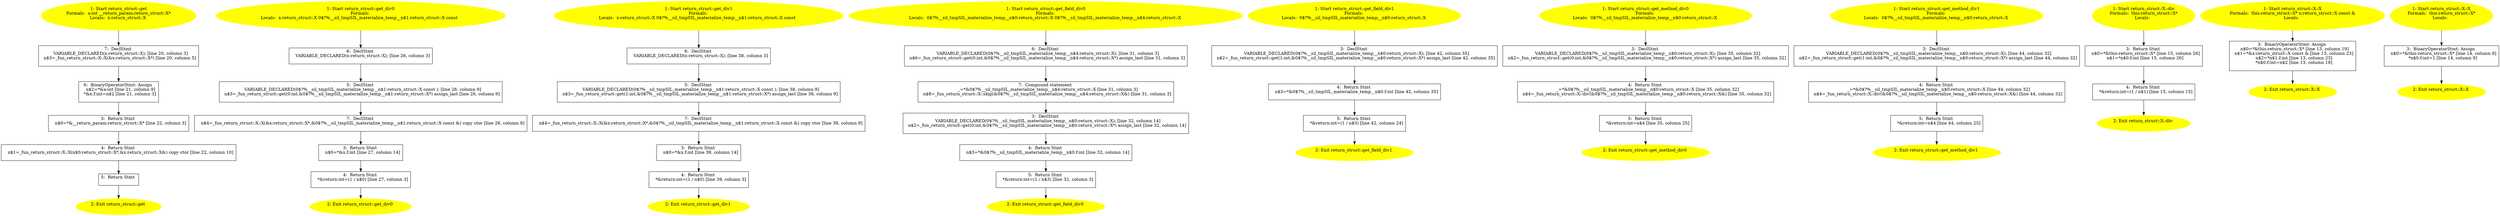 /* @generated */
digraph cfg {
"get#return_struct(class return_struct::X)#15206943163581446197.86e6722206a41548a013622037de2b99_1" [label="1: Start return_struct::get\nFormals:  a:int __return_param:return_struct::X*\nLocals:  x:return_struct::X \n  " color=yellow style=filled]
	

	 "get#return_struct(class return_struct::X)#15206943163581446197.86e6722206a41548a013622037de2b99_1" -> "get#return_struct(class return_struct::X)#15206943163581446197.86e6722206a41548a013622037de2b99_7" ;
"get#return_struct(class return_struct::X)#15206943163581446197.86e6722206a41548a013622037de2b99_2" [label="2: Exit return_struct::get \n  " color=yellow style=filled]
	

"get#return_struct(class return_struct::X)#15206943163581446197.86e6722206a41548a013622037de2b99_3" [label="3:  Return Stmt \n   n$0=*&__return_param:return_struct::X* [line 22, column 3]\n " shape="box"]
	

	 "get#return_struct(class return_struct::X)#15206943163581446197.86e6722206a41548a013622037de2b99_3" -> "get#return_struct(class return_struct::X)#15206943163581446197.86e6722206a41548a013622037de2b99_4" ;
"get#return_struct(class return_struct::X)#15206943163581446197.86e6722206a41548a013622037de2b99_4" [label="4:  Return Stmt \n   n$1=_fun_return_struct::X::X(n$0:return_struct::X*,&x:return_struct::X&) copy ctor [line 22, column 10]\n " shape="box"]
	

	 "get#return_struct(class return_struct::X)#15206943163581446197.86e6722206a41548a013622037de2b99_4" -> "get#return_struct(class return_struct::X)#15206943163581446197.86e6722206a41548a013622037de2b99_5" ;
"get#return_struct(class return_struct::X)#15206943163581446197.86e6722206a41548a013622037de2b99_5" [label="5:  Return Stmt \n  " shape="box"]
	

	 "get#return_struct(class return_struct::X)#15206943163581446197.86e6722206a41548a013622037de2b99_5" -> "get#return_struct(class return_struct::X)#15206943163581446197.86e6722206a41548a013622037de2b99_2" ;
"get#return_struct(class return_struct::X)#15206943163581446197.86e6722206a41548a013622037de2b99_6" [label="6:  BinaryOperatorStmt: Assign \n   n$2=*&a:int [line 21, column 9]\n  *&x.f:int=n$2 [line 21, column 3]\n " shape="box"]
	

	 "get#return_struct(class return_struct::X)#15206943163581446197.86e6722206a41548a013622037de2b99_6" -> "get#return_struct(class return_struct::X)#15206943163581446197.86e6722206a41548a013622037de2b99_3" ;
"get#return_struct(class return_struct::X)#15206943163581446197.86e6722206a41548a013622037de2b99_7" [label="7:  DeclStmt \n   VARIABLE_DECLARED(x:return_struct::X); [line 20, column 3]\n  n$3=_fun_return_struct::X::X(&x:return_struct::X*) [line 20, column 5]\n " shape="box"]
	

	 "get#return_struct(class return_struct::X)#15206943163581446197.86e6722206a41548a013622037de2b99_7" -> "get#return_struct(class return_struct::X)#15206943163581446197.86e6722206a41548a013622037de2b99_6" ;
"get_div0#return_struct#3543093399648500387.0c3db3a444952aefeee44e54da50327a_1" [label="1: Start return_struct::get_div0\nFormals: \nLocals:  x:return_struct::X 0$?%__sil_tmpSIL_materialize_temp__n$1:return_struct::X const  \n  " color=yellow style=filled]
	

	 "get_div0#return_struct#3543093399648500387.0c3db3a444952aefeee44e54da50327a_1" -> "get_div0#return_struct#3543093399648500387.0c3db3a444952aefeee44e54da50327a_6" ;
"get_div0#return_struct#3543093399648500387.0c3db3a444952aefeee44e54da50327a_2" [label="2: Exit return_struct::get_div0 \n  " color=yellow style=filled]
	

"get_div0#return_struct#3543093399648500387.0c3db3a444952aefeee44e54da50327a_3" [label="3:  Return Stmt \n   n$0=*&x.f:int [line 27, column 14]\n " shape="box"]
	

	 "get_div0#return_struct#3543093399648500387.0c3db3a444952aefeee44e54da50327a_3" -> "get_div0#return_struct#3543093399648500387.0c3db3a444952aefeee44e54da50327a_4" ;
"get_div0#return_struct#3543093399648500387.0c3db3a444952aefeee44e54da50327a_4" [label="4:  Return Stmt \n   *&return:int=(1 / n$0) [line 27, column 3]\n " shape="box"]
	

	 "get_div0#return_struct#3543093399648500387.0c3db3a444952aefeee44e54da50327a_4" -> "get_div0#return_struct#3543093399648500387.0c3db3a444952aefeee44e54da50327a_2" ;
"get_div0#return_struct#3543093399648500387.0c3db3a444952aefeee44e54da50327a_5" [label="5:  DeclStmt \n   VARIABLE_DECLARED(0$?%__sil_tmpSIL_materialize_temp__n$1:return_struct::X const ); [line 26, column 9]\n  n$3=_fun_return_struct::get(0:int,&0$?%__sil_tmpSIL_materialize_temp__n$1:return_struct::X*) assign_last [line 26, column 9]\n " shape="box"]
	

	 "get_div0#return_struct#3543093399648500387.0c3db3a444952aefeee44e54da50327a_5" -> "get_div0#return_struct#3543093399648500387.0c3db3a444952aefeee44e54da50327a_7" ;
"get_div0#return_struct#3543093399648500387.0c3db3a444952aefeee44e54da50327a_6" [label="6:  DeclStmt \n   VARIABLE_DECLARED(x:return_struct::X); [line 26, column 3]\n " shape="box"]
	

	 "get_div0#return_struct#3543093399648500387.0c3db3a444952aefeee44e54da50327a_6" -> "get_div0#return_struct#3543093399648500387.0c3db3a444952aefeee44e54da50327a_5" ;
"get_div0#return_struct#3543093399648500387.0c3db3a444952aefeee44e54da50327a_7" [label="7:  DeclStmt \n   n$4=_fun_return_struct::X::X(&x:return_struct::X*,&0$?%__sil_tmpSIL_materialize_temp__n$1:return_struct::X const &) copy ctor [line 26, column 9]\n " shape="box"]
	

	 "get_div0#return_struct#3543093399648500387.0c3db3a444952aefeee44e54da50327a_7" -> "get_div0#return_struct#3543093399648500387.0c3db3a444952aefeee44e54da50327a_3" ;
"get_div1#return_struct#4287655186293816212.dabfacf04a7d838f8bdc3ef21786303d_1" [label="1: Start return_struct::get_div1\nFormals: \nLocals:  x:return_struct::X 0$?%__sil_tmpSIL_materialize_temp__n$1:return_struct::X const  \n  " color=yellow style=filled]
	

	 "get_div1#return_struct#4287655186293816212.dabfacf04a7d838f8bdc3ef21786303d_1" -> "get_div1#return_struct#4287655186293816212.dabfacf04a7d838f8bdc3ef21786303d_6" ;
"get_div1#return_struct#4287655186293816212.dabfacf04a7d838f8bdc3ef21786303d_2" [label="2: Exit return_struct::get_div1 \n  " color=yellow style=filled]
	

"get_div1#return_struct#4287655186293816212.dabfacf04a7d838f8bdc3ef21786303d_3" [label="3:  Return Stmt \n   n$0=*&x.f:int [line 39, column 14]\n " shape="box"]
	

	 "get_div1#return_struct#4287655186293816212.dabfacf04a7d838f8bdc3ef21786303d_3" -> "get_div1#return_struct#4287655186293816212.dabfacf04a7d838f8bdc3ef21786303d_4" ;
"get_div1#return_struct#4287655186293816212.dabfacf04a7d838f8bdc3ef21786303d_4" [label="4:  Return Stmt \n   *&return:int=(1 / n$0) [line 39, column 3]\n " shape="box"]
	

	 "get_div1#return_struct#4287655186293816212.dabfacf04a7d838f8bdc3ef21786303d_4" -> "get_div1#return_struct#4287655186293816212.dabfacf04a7d838f8bdc3ef21786303d_2" ;
"get_div1#return_struct#4287655186293816212.dabfacf04a7d838f8bdc3ef21786303d_5" [label="5:  DeclStmt \n   VARIABLE_DECLARED(0$?%__sil_tmpSIL_materialize_temp__n$1:return_struct::X const ); [line 38, column 9]\n  n$3=_fun_return_struct::get(1:int,&0$?%__sil_tmpSIL_materialize_temp__n$1:return_struct::X*) assign_last [line 38, column 9]\n " shape="box"]
	

	 "get_div1#return_struct#4287655186293816212.dabfacf04a7d838f8bdc3ef21786303d_5" -> "get_div1#return_struct#4287655186293816212.dabfacf04a7d838f8bdc3ef21786303d_7" ;
"get_div1#return_struct#4287655186293816212.dabfacf04a7d838f8bdc3ef21786303d_6" [label="6:  DeclStmt \n   VARIABLE_DECLARED(x:return_struct::X); [line 38, column 3]\n " shape="box"]
	

	 "get_div1#return_struct#4287655186293816212.dabfacf04a7d838f8bdc3ef21786303d_6" -> "get_div1#return_struct#4287655186293816212.dabfacf04a7d838f8bdc3ef21786303d_5" ;
"get_div1#return_struct#4287655186293816212.dabfacf04a7d838f8bdc3ef21786303d_7" [label="7:  DeclStmt \n   n$4=_fun_return_struct::X::X(&x:return_struct::X*,&0$?%__sil_tmpSIL_materialize_temp__n$1:return_struct::X const &) copy ctor [line 38, column 9]\n " shape="box"]
	

	 "get_div1#return_struct#4287655186293816212.dabfacf04a7d838f8bdc3ef21786303d_7" -> "get_div1#return_struct#4287655186293816212.dabfacf04a7d838f8bdc3ef21786303d_3" ;
"get_field_div0#return_struct#5765383981880135147.23dc82d8c29aaec22d9b9a68808820c3_1" [label="1: Start return_struct::get_field_div0\nFormals: \nLocals:  0$?%__sil_tmpSIL_materialize_temp__n$0:return_struct::X 0$?%__sil_tmpSIL_materialize_temp__n$4:return_struct::X \n  " color=yellow style=filled]
	

	 "get_field_div0#return_struct#5765383981880135147.23dc82d8c29aaec22d9b9a68808820c3_1" -> "get_field_div0#return_struct#5765383981880135147.23dc82d8c29aaec22d9b9a68808820c3_6" ;
"get_field_div0#return_struct#5765383981880135147.23dc82d8c29aaec22d9b9a68808820c3_2" [label="2: Exit return_struct::get_field_div0 \n  " color=yellow style=filled]
	

"get_field_div0#return_struct#5765383981880135147.23dc82d8c29aaec22d9b9a68808820c3_3" [label="3:  DeclStmt \n   VARIABLE_DECLARED(0$?%__sil_tmpSIL_materialize_temp__n$0:return_struct::X); [line 32, column 14]\n  n$2=_fun_return_struct::get(0:int,&0$?%__sil_tmpSIL_materialize_temp__n$0:return_struct::X*) assign_last [line 32, column 14]\n " shape="box"]
	

	 "get_field_div0#return_struct#5765383981880135147.23dc82d8c29aaec22d9b9a68808820c3_3" -> "get_field_div0#return_struct#5765383981880135147.23dc82d8c29aaec22d9b9a68808820c3_4" ;
"get_field_div0#return_struct#5765383981880135147.23dc82d8c29aaec22d9b9a68808820c3_4" [label="4:  Return Stmt \n   n$3=*&0$?%__sil_tmpSIL_materialize_temp__n$0.f:int [line 32, column 14]\n " shape="box"]
	

	 "get_field_div0#return_struct#5765383981880135147.23dc82d8c29aaec22d9b9a68808820c3_4" -> "get_field_div0#return_struct#5765383981880135147.23dc82d8c29aaec22d9b9a68808820c3_5" ;
"get_field_div0#return_struct#5765383981880135147.23dc82d8c29aaec22d9b9a68808820c3_5" [label="5:  Return Stmt \n   *&return:int=(1 / n$3) [line 32, column 3]\n " shape="box"]
	

	 "get_field_div0#return_struct#5765383981880135147.23dc82d8c29aaec22d9b9a68808820c3_5" -> "get_field_div0#return_struct#5765383981880135147.23dc82d8c29aaec22d9b9a68808820c3_2" ;
"get_field_div0#return_struct#5765383981880135147.23dc82d8c29aaec22d9b9a68808820c3_6" [label="6:  DeclStmt \n   VARIABLE_DECLARED(0$?%__sil_tmpSIL_materialize_temp__n$4:return_struct::X); [line 31, column 3]\n  n$6=_fun_return_struct::get(0:int,&0$?%__sil_tmpSIL_materialize_temp__n$4:return_struct::X*) assign_last [line 31, column 3]\n " shape="box"]
	

	 "get_field_div0#return_struct#5765383981880135147.23dc82d8c29aaec22d9b9a68808820c3_6" -> "get_field_div0#return_struct#5765383981880135147.23dc82d8c29aaec22d9b9a68808820c3_7" ;
"get_field_div0#return_struct#5765383981880135147.23dc82d8c29aaec22d9b9a68808820c3_7" [label="7:  Compound statement \n   _=*&0$?%__sil_tmpSIL_materialize_temp__n$4:return_struct::X [line 31, column 3]\n  n$8=_fun_return_struct::X::skip(&0$?%__sil_tmpSIL_materialize_temp__n$4:return_struct::X&) [line 31, column 3]\n " shape="box"]
	

	 "get_field_div0#return_struct#5765383981880135147.23dc82d8c29aaec22d9b9a68808820c3_7" -> "get_field_div0#return_struct#5765383981880135147.23dc82d8c29aaec22d9b9a68808820c3_3" ;
"get_field_div1#return_struct#6265027354366635900.8e009a5c61cd6a7375811ae0019c838c_1" [label="1: Start return_struct::get_field_div1\nFormals: \nLocals:  0$?%__sil_tmpSIL_materialize_temp__n$0:return_struct::X \n  " color=yellow style=filled]
	

	 "get_field_div1#return_struct#6265027354366635900.8e009a5c61cd6a7375811ae0019c838c_1" -> "get_field_div1#return_struct#6265027354366635900.8e009a5c61cd6a7375811ae0019c838c_3" ;
"get_field_div1#return_struct#6265027354366635900.8e009a5c61cd6a7375811ae0019c838c_2" [label="2: Exit return_struct::get_field_div1 \n  " color=yellow style=filled]
	

"get_field_div1#return_struct#6265027354366635900.8e009a5c61cd6a7375811ae0019c838c_3" [label="3:  DeclStmt \n   VARIABLE_DECLARED(0$?%__sil_tmpSIL_materialize_temp__n$0:return_struct::X); [line 42, column 35]\n  n$2=_fun_return_struct::get(1:int,&0$?%__sil_tmpSIL_materialize_temp__n$0:return_struct::X*) assign_last [line 42, column 35]\n " shape="box"]
	

	 "get_field_div1#return_struct#6265027354366635900.8e009a5c61cd6a7375811ae0019c838c_3" -> "get_field_div1#return_struct#6265027354366635900.8e009a5c61cd6a7375811ae0019c838c_4" ;
"get_field_div1#return_struct#6265027354366635900.8e009a5c61cd6a7375811ae0019c838c_4" [label="4:  Return Stmt \n   n$3=*&0$?%__sil_tmpSIL_materialize_temp__n$0.f:int [line 42, column 35]\n " shape="box"]
	

	 "get_field_div1#return_struct#6265027354366635900.8e009a5c61cd6a7375811ae0019c838c_4" -> "get_field_div1#return_struct#6265027354366635900.8e009a5c61cd6a7375811ae0019c838c_5" ;
"get_field_div1#return_struct#6265027354366635900.8e009a5c61cd6a7375811ae0019c838c_5" [label="5:  Return Stmt \n   *&return:int=(1 / n$3) [line 42, column 24]\n " shape="box"]
	

	 "get_field_div1#return_struct#6265027354366635900.8e009a5c61cd6a7375811ae0019c838c_5" -> "get_field_div1#return_struct#6265027354366635900.8e009a5c61cd6a7375811ae0019c838c_2" ;
"get_method_div0#return_struct#1033779568239724265.1e897486d64ba4a977e56cdd041d6ba7_1" [label="1: Start return_struct::get_method_div0\nFormals: \nLocals:  0$?%__sil_tmpSIL_materialize_temp__n$0:return_struct::X \n  " color=yellow style=filled]
	

	 "get_method_div0#return_struct#1033779568239724265.1e897486d64ba4a977e56cdd041d6ba7_1" -> "get_method_div0#return_struct#1033779568239724265.1e897486d64ba4a977e56cdd041d6ba7_3" ;
"get_method_div0#return_struct#1033779568239724265.1e897486d64ba4a977e56cdd041d6ba7_2" [label="2: Exit return_struct::get_method_div0 \n  " color=yellow style=filled]
	

"get_method_div0#return_struct#1033779568239724265.1e897486d64ba4a977e56cdd041d6ba7_3" [label="3:  DeclStmt \n   VARIABLE_DECLARED(0$?%__sil_tmpSIL_materialize_temp__n$0:return_struct::X); [line 35, column 32]\n  n$2=_fun_return_struct::get(0:int,&0$?%__sil_tmpSIL_materialize_temp__n$0:return_struct::X*) assign_last [line 35, column 32]\n " shape="box"]
	

	 "get_method_div0#return_struct#1033779568239724265.1e897486d64ba4a977e56cdd041d6ba7_3" -> "get_method_div0#return_struct#1033779568239724265.1e897486d64ba4a977e56cdd041d6ba7_4" ;
"get_method_div0#return_struct#1033779568239724265.1e897486d64ba4a977e56cdd041d6ba7_4" [label="4:  Return Stmt \n   _=*&0$?%__sil_tmpSIL_materialize_temp__n$0:return_struct::X [line 35, column 32]\n  n$4=_fun_return_struct::X::div(&0$?%__sil_tmpSIL_materialize_temp__n$0:return_struct::X&) [line 35, column 32]\n " shape="box"]
	

	 "get_method_div0#return_struct#1033779568239724265.1e897486d64ba4a977e56cdd041d6ba7_4" -> "get_method_div0#return_struct#1033779568239724265.1e897486d64ba4a977e56cdd041d6ba7_5" ;
"get_method_div0#return_struct#1033779568239724265.1e897486d64ba4a977e56cdd041d6ba7_5" [label="5:  Return Stmt \n   *&return:int=n$4 [line 35, column 25]\n " shape="box"]
	

	 "get_method_div0#return_struct#1033779568239724265.1e897486d64ba4a977e56cdd041d6ba7_5" -> "get_method_div0#return_struct#1033779568239724265.1e897486d64ba4a977e56cdd041d6ba7_2" ;
"get_method_div1#return_struct#1525840708539595762.816387a0cceab2d825a8393a6ca5d5a1_1" [label="1: Start return_struct::get_method_div1\nFormals: \nLocals:  0$?%__sil_tmpSIL_materialize_temp__n$0:return_struct::X \n  " color=yellow style=filled]
	

	 "get_method_div1#return_struct#1525840708539595762.816387a0cceab2d825a8393a6ca5d5a1_1" -> "get_method_div1#return_struct#1525840708539595762.816387a0cceab2d825a8393a6ca5d5a1_3" ;
"get_method_div1#return_struct#1525840708539595762.816387a0cceab2d825a8393a6ca5d5a1_2" [label="2: Exit return_struct::get_method_div1 \n  " color=yellow style=filled]
	

"get_method_div1#return_struct#1525840708539595762.816387a0cceab2d825a8393a6ca5d5a1_3" [label="3:  DeclStmt \n   VARIABLE_DECLARED(0$?%__sil_tmpSIL_materialize_temp__n$0:return_struct::X); [line 44, column 32]\n  n$2=_fun_return_struct::get(1:int,&0$?%__sil_tmpSIL_materialize_temp__n$0:return_struct::X*) assign_last [line 44, column 32]\n " shape="box"]
	

	 "get_method_div1#return_struct#1525840708539595762.816387a0cceab2d825a8393a6ca5d5a1_3" -> "get_method_div1#return_struct#1525840708539595762.816387a0cceab2d825a8393a6ca5d5a1_4" ;
"get_method_div1#return_struct#1525840708539595762.816387a0cceab2d825a8393a6ca5d5a1_4" [label="4:  Return Stmt \n   _=*&0$?%__sil_tmpSIL_materialize_temp__n$0:return_struct::X [line 44, column 32]\n  n$4=_fun_return_struct::X::div(&0$?%__sil_tmpSIL_materialize_temp__n$0:return_struct::X&) [line 44, column 32]\n " shape="box"]
	

	 "get_method_div1#return_struct#1525840708539595762.816387a0cceab2d825a8393a6ca5d5a1_4" -> "get_method_div1#return_struct#1525840708539595762.816387a0cceab2d825a8393a6ca5d5a1_5" ;
"get_method_div1#return_struct#1525840708539595762.816387a0cceab2d825a8393a6ca5d5a1_5" [label="5:  Return Stmt \n   *&return:int=n$4 [line 44, column 25]\n " shape="box"]
	

	 "get_method_div1#return_struct#1525840708539595762.816387a0cceab2d825a8393a6ca5d5a1_5" -> "get_method_div1#return_struct#1525840708539595762.816387a0cceab2d825a8393a6ca5d5a1_2" ;
"div#X#return_struct#(9073902918758280554).5ec34a4946de2226a51954167b2298aa_1" [label="1: Start return_struct::X::div\nFormals:  this:return_struct::X*\nLocals:  \n  " color=yellow style=filled]
	

	 "div#X#return_struct#(9073902918758280554).5ec34a4946de2226a51954167b2298aa_1" -> "div#X#return_struct#(9073902918758280554).5ec34a4946de2226a51954167b2298aa_3" ;
"div#X#return_struct#(9073902918758280554).5ec34a4946de2226a51954167b2298aa_2" [label="2: Exit return_struct::X::div \n  " color=yellow style=filled]
	

"div#X#return_struct#(9073902918758280554).5ec34a4946de2226a51954167b2298aa_3" [label="3:  Return Stmt \n   n$0=*&this:return_struct::X* [line 15, column 26]\n  n$1=*n$0.f:int [line 15, column 26]\n " shape="box"]
	

	 "div#X#return_struct#(9073902918758280554).5ec34a4946de2226a51954167b2298aa_3" -> "div#X#return_struct#(9073902918758280554).5ec34a4946de2226a51954167b2298aa_4" ;
"div#X#return_struct#(9073902918758280554).5ec34a4946de2226a51954167b2298aa_4" [label="4:  Return Stmt \n   *&return:int=(1 / n$1) [line 15, column 15]\n " shape="box"]
	

	 "div#X#return_struct#(9073902918758280554).5ec34a4946de2226a51954167b2298aa_4" -> "div#X#return_struct#(9073902918758280554).5ec34a4946de2226a51954167b2298aa_2" ;
"X#X#return_struct#{11996548542918702168}.5f283169cbccf622b3d436ac75c52732_1" [label="1: Start return_struct::X::X\nFormals:  this:return_struct::X* x:return_struct::X const &\nLocals:  \n  " color=yellow style=filled]
	

	 "X#X#return_struct#{11996548542918702168}.5f283169cbccf622b3d436ac75c52732_1" -> "X#X#return_struct#{11996548542918702168}.5f283169cbccf622b3d436ac75c52732_3" ;
"X#X#return_struct#{11996548542918702168}.5f283169cbccf622b3d436ac75c52732_2" [label="2: Exit return_struct::X::X \n  " color=yellow style=filled]
	

"X#X#return_struct#{11996548542918702168}.5f283169cbccf622b3d436ac75c52732_3" [label="3:  BinaryOperatorStmt: Assign \n   n$0=*&this:return_struct::X* [line 13, column 19]\n  n$1=*&x:return_struct::X const & [line 13, column 23]\n  n$2=*n$1.f:int [line 13, column 23]\n  *n$0.f:int=n$2 [line 13, column 19]\n " shape="box"]
	

	 "X#X#return_struct#{11996548542918702168}.5f283169cbccf622b3d436ac75c52732_3" -> "X#X#return_struct#{11996548542918702168}.5f283169cbccf622b3d436ac75c52732_2" ;
"X#X#return_struct#{15110155151743929043}.acca57c4764b815fd56ca37bc7d69bd1_1" [label="1: Start return_struct::X::X\nFormals:  this:return_struct::X*\nLocals:  \n  " color=yellow style=filled]
	

	 "X#X#return_struct#{15110155151743929043}.acca57c4764b815fd56ca37bc7d69bd1_1" -> "X#X#return_struct#{15110155151743929043}.acca57c4764b815fd56ca37bc7d69bd1_3" ;
"X#X#return_struct#{15110155151743929043}.acca57c4764b815fd56ca37bc7d69bd1_2" [label="2: Exit return_struct::X::X \n  " color=yellow style=filled]
	

"X#X#return_struct#{15110155151743929043}.acca57c4764b815fd56ca37bc7d69bd1_3" [label="3:  BinaryOperatorStmt: Assign \n   n$0=*&this:return_struct::X* [line 14, column 9]\n  *n$0.f:int=1 [line 14, column 9]\n " shape="box"]
	

	 "X#X#return_struct#{15110155151743929043}.acca57c4764b815fd56ca37bc7d69bd1_3" -> "X#X#return_struct#{15110155151743929043}.acca57c4764b815fd56ca37bc7d69bd1_2" ;
}
